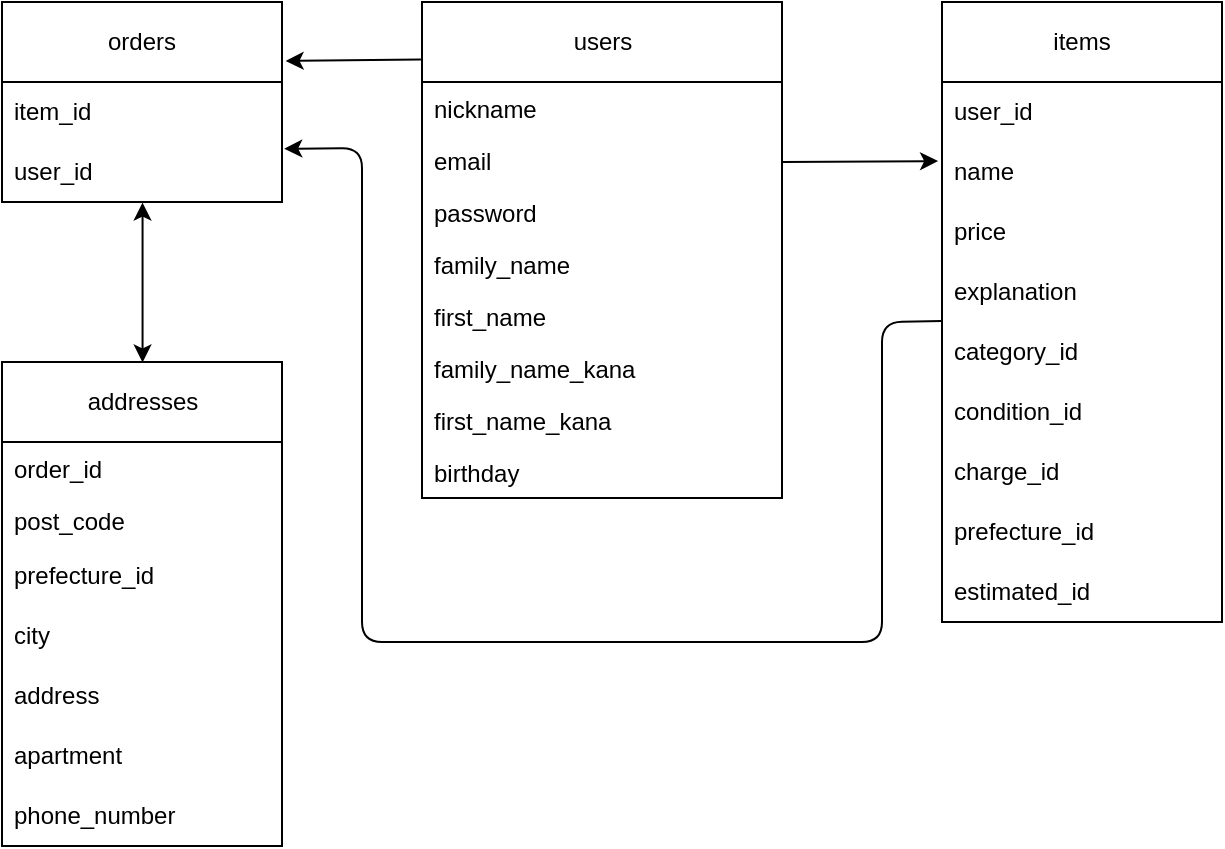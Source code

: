 <mxfile>
    <diagram id="Lphij9zjt_D0RStMMHfo" name="ページ1">
        <mxGraphModel dx="1278" dy="585" grid="1" gridSize="10" guides="0" tooltips="1" connect="0" arrows="0" fold="1" page="1" pageScale="1" pageWidth="827" pageHeight="1169" math="0" shadow="0">
            <root>
                <mxCell id="0"/>
                <mxCell id="1" parent="0"/>
                <mxCell id="31" value="users" style="swimlane;fontStyle=0;childLayout=stackLayout;horizontal=1;startSize=40;fillColor=none;horizontalStack=0;resizeParent=1;resizeParentMax=0;resizeLast=0;collapsible=1;marginBottom=0;html=1;shadow=0;rounded=0;" parent="1" vertex="1">
                    <mxGeometry x="160" y="120" width="180" height="248" as="geometry">
                        <mxRectangle x="310" y="180" width="60" height="30" as="alternateBounds"/>
                    </mxGeometry>
                </mxCell>
                <mxCell id="37" value="nickname" style="text;strokeColor=none;fillColor=none;align=left;verticalAlign=top;spacingLeft=4;spacingRight=4;overflow=hidden;rotatable=0;points=[[0,0.5],[1,0.5]];portConstraint=eastwest;whiteSpace=wrap;html=1;shadow=0;rounded=0;" parent="31" vertex="1">
                    <mxGeometry y="40" width="180" height="26" as="geometry"/>
                </mxCell>
                <mxCell id="32" value="email" style="text;strokeColor=none;fillColor=none;align=left;verticalAlign=top;spacingLeft=4;spacingRight=4;overflow=hidden;rotatable=0;points=[[0,0.5],[1,0.5]];portConstraint=eastwest;whiteSpace=wrap;html=1;shadow=0;rounded=0;" parent="31" vertex="1">
                    <mxGeometry y="66" width="180" height="26" as="geometry"/>
                </mxCell>
                <mxCell id="33" value="password" style="text;strokeColor=none;fillColor=none;align=left;verticalAlign=top;spacingLeft=4;spacingRight=4;overflow=hidden;rotatable=0;points=[[0,0.5],[1,0.5]];portConstraint=eastwest;whiteSpace=wrap;html=1;shadow=0;rounded=0;" parent="31" vertex="1">
                    <mxGeometry y="92" width="180" height="26" as="geometry"/>
                </mxCell>
                <mxCell id="34" value="family_name" style="text;strokeColor=none;fillColor=none;align=left;verticalAlign=top;spacingLeft=4;spacingRight=4;overflow=hidden;rotatable=0;points=[[0,0.5],[1,0.5]];portConstraint=eastwest;whiteSpace=wrap;html=1;shadow=0;rounded=0;" parent="31" vertex="1">
                    <mxGeometry y="118" width="180" height="26" as="geometry"/>
                </mxCell>
                <mxCell id="35" value="first_name" style="text;strokeColor=none;fillColor=none;align=left;verticalAlign=top;spacingLeft=4;spacingRight=4;overflow=hidden;rotatable=0;points=[[0,0.5],[1,0.5]];portConstraint=eastwest;whiteSpace=wrap;html=1;shadow=0;rounded=0;" parent="31" vertex="1">
                    <mxGeometry y="144" width="180" height="26" as="geometry"/>
                </mxCell>
                <mxCell id="38" value="family_name_kana" style="text;strokeColor=none;fillColor=none;align=left;verticalAlign=top;spacingLeft=4;spacingRight=4;overflow=hidden;rotatable=0;points=[[0,0.5],[1,0.5]];portConstraint=eastwest;whiteSpace=wrap;html=1;shadow=0;rounded=0;" parent="31" vertex="1">
                    <mxGeometry y="170" width="180" height="26" as="geometry"/>
                </mxCell>
                <mxCell id="39" value="first_name_kana" style="text;strokeColor=none;fillColor=none;align=left;verticalAlign=top;spacingLeft=4;spacingRight=4;overflow=hidden;rotatable=0;points=[[0,0.5],[1,0.5]];portConstraint=eastwest;whiteSpace=wrap;html=1;shadow=0;rounded=0;" parent="31" vertex="1">
                    <mxGeometry y="196" width="180" height="26" as="geometry"/>
                </mxCell>
                <mxCell id="40" value="birthday" style="text;strokeColor=none;fillColor=none;align=left;verticalAlign=top;spacingLeft=4;spacingRight=4;overflow=hidden;rotatable=0;points=[[0,0.5],[1,0.5]];portConstraint=eastwest;whiteSpace=wrap;html=1;shadow=0;rounded=0;" parent="31" vertex="1">
                    <mxGeometry y="222" width="180" height="26" as="geometry"/>
                </mxCell>
                <mxCell id="43" value="addresses" style="swimlane;fontStyle=0;childLayout=stackLayout;horizontal=1;startSize=40;fillColor=none;horizontalStack=0;resizeParent=1;resizeParentMax=0;resizeLast=0;collapsible=1;marginBottom=0;html=1;shadow=0;rounded=0;" parent="1" vertex="1">
                    <mxGeometry x="-50" y="300" width="140" height="242" as="geometry"/>
                </mxCell>
                <mxCell id="44" value="order_id" style="text;strokeColor=none;fillColor=none;align=left;verticalAlign=top;spacingLeft=4;spacingRight=4;overflow=hidden;rotatable=0;points=[[0,0.5],[1,0.5]];portConstraint=eastwest;whiteSpace=wrap;html=1;shadow=0;rounded=0;" parent="43" vertex="1">
                    <mxGeometry y="40" width="140" height="26" as="geometry"/>
                </mxCell>
                <mxCell id="46" value="post_code" style="text;strokeColor=none;fillColor=none;align=left;verticalAlign=top;spacingLeft=4;spacingRight=4;overflow=hidden;rotatable=0;points=[[0,0.5],[1,0.5]];portConstraint=eastwest;whiteSpace=wrap;html=1;shadow=0;rounded=0;" parent="43" vertex="1">
                    <mxGeometry y="66" width="140" height="26" as="geometry"/>
                </mxCell>
                <mxCell id="64" value="prefecture_id" style="text;strokeColor=none;fillColor=none;align=left;verticalAlign=middle;spacingLeft=4;spacingRight=4;overflow=hidden;points=[[0,0.5],[1,0.5]];portConstraint=eastwest;rotatable=0;whiteSpace=wrap;html=1;shadow=0;fontFamily=Helvetica;fontSize=12;fontColor=default;rounded=0;" parent="43" vertex="1">
                    <mxGeometry y="92" width="140" height="30" as="geometry"/>
                </mxCell>
                <mxCell id="67" value="city" style="text;strokeColor=none;fillColor=none;align=left;verticalAlign=middle;spacingLeft=4;spacingRight=4;overflow=hidden;points=[[0,0.5],[1,0.5]];portConstraint=eastwest;rotatable=0;whiteSpace=wrap;html=1;shadow=0;fontFamily=Helvetica;fontSize=12;fontColor=default;rounded=0;" parent="43" vertex="1">
                    <mxGeometry y="122" width="140" height="30" as="geometry"/>
                </mxCell>
                <mxCell id="65" value="address" style="text;strokeColor=none;fillColor=none;align=left;verticalAlign=middle;spacingLeft=4;spacingRight=4;overflow=hidden;points=[[0,0.5],[1,0.5]];portConstraint=eastwest;rotatable=0;whiteSpace=wrap;html=1;shadow=0;fontFamily=Helvetica;fontSize=12;fontColor=default;rounded=0;" parent="43" vertex="1">
                    <mxGeometry y="152" width="140" height="30" as="geometry"/>
                </mxCell>
                <mxCell id="68" value="apartment" style="text;strokeColor=none;fillColor=none;align=left;verticalAlign=middle;spacingLeft=4;spacingRight=4;overflow=hidden;points=[[0,0.5],[1,0.5]];portConstraint=eastwest;rotatable=0;whiteSpace=wrap;html=1;shadow=0;fontFamily=Helvetica;fontSize=12;fontColor=default;rounded=0;" parent="43" vertex="1">
                    <mxGeometry y="182" width="140" height="30" as="geometry"/>
                </mxCell>
                <mxCell id="63" value="phone_number" style="text;strokeColor=none;fillColor=none;align=left;verticalAlign=middle;spacingLeft=4;spacingRight=4;overflow=hidden;points=[[0,0.5],[1,0.5]];portConstraint=eastwest;rotatable=0;whiteSpace=wrap;html=1;shadow=0;fontFamily=Helvetica;fontSize=12;fontColor=default;rounded=0;" parent="43" vertex="1">
                    <mxGeometry y="212" width="140" height="30" as="geometry"/>
                </mxCell>
                <mxCell id="69" value="items" style="swimlane;fontStyle=0;childLayout=stackLayout;horizontal=1;startSize=40;horizontalStack=0;resizeParent=1;resizeParentMax=0;resizeLast=0;collapsible=1;marginBottom=0;whiteSpace=wrap;html=1;shadow=0;fontFamily=Helvetica;fontSize=12;fontColor=default;fillColor=none;gradientColor=none;rounded=0;" parent="1" vertex="1">
                    <mxGeometry x="420" y="120" width="140" height="310" as="geometry">
                        <mxRectangle x="210" y="520" width="70" height="40" as="alternateBounds"/>
                    </mxGeometry>
                </mxCell>
                <mxCell id="70" value="user_id" style="text;strokeColor=none;fillColor=none;align=left;verticalAlign=middle;spacingLeft=4;spacingRight=4;overflow=hidden;points=[[0,0.5],[1,0.5]];portConstraint=eastwest;rotatable=0;whiteSpace=wrap;html=1;shadow=0;fontFamily=Helvetica;fontSize=12;fontColor=default;rounded=0;" parent="69" vertex="1">
                    <mxGeometry y="40" width="140" height="30" as="geometry"/>
                </mxCell>
                <mxCell id="71" value="name" style="text;strokeColor=none;fillColor=none;align=left;verticalAlign=middle;spacingLeft=4;spacingRight=4;overflow=hidden;points=[[0,0.5],[1,0.5]];portConstraint=eastwest;rotatable=0;whiteSpace=wrap;html=1;shadow=0;fontFamily=Helvetica;fontSize=12;fontColor=default;rounded=0;" parent="69" vertex="1">
                    <mxGeometry y="70" width="140" height="30" as="geometry"/>
                </mxCell>
                <mxCell id="72" value="price" style="text;strokeColor=none;fillColor=none;align=left;verticalAlign=middle;spacingLeft=4;spacingRight=4;overflow=hidden;points=[[0,0.5],[1,0.5]];portConstraint=eastwest;rotatable=0;whiteSpace=wrap;html=1;shadow=0;fontFamily=Helvetica;fontSize=12;fontColor=default;rounded=0;" parent="69" vertex="1">
                    <mxGeometry y="100" width="140" height="30" as="geometry"/>
                </mxCell>
                <mxCell id="131" value="explanation" style="text;strokeColor=none;fillColor=none;align=left;verticalAlign=middle;spacingLeft=4;spacingRight=4;overflow=hidden;points=[[0,0.5],[1,0.5]];portConstraint=eastwest;rotatable=0;whiteSpace=wrap;html=1;" parent="69" vertex="1">
                    <mxGeometry y="130" width="140" height="30" as="geometry"/>
                </mxCell>
                <mxCell id="76" value="category_id" style="text;strokeColor=none;fillColor=none;align=left;verticalAlign=middle;spacingLeft=4;spacingRight=4;overflow=hidden;points=[[0,0.5],[1,0.5]];portConstraint=eastwest;rotatable=0;whiteSpace=wrap;html=1;shadow=0;fontFamily=Helvetica;fontSize=12;fontColor=default;rounded=0;" parent="69" vertex="1">
                    <mxGeometry y="160" width="140" height="30" as="geometry"/>
                </mxCell>
                <mxCell id="75" value="condition_id" style="text;strokeColor=none;fillColor=none;align=left;verticalAlign=middle;spacingLeft=4;spacingRight=4;overflow=hidden;points=[[0,0.5],[1,0.5]];portConstraint=eastwest;rotatable=0;whiteSpace=wrap;html=1;shadow=0;fontFamily=Helvetica;fontSize=12;fontColor=default;rounded=0;" parent="69" vertex="1">
                    <mxGeometry y="190" width="140" height="30" as="geometry"/>
                </mxCell>
                <mxCell id="74" value="charge_id" style="text;strokeColor=none;fillColor=none;align=left;verticalAlign=middle;spacingLeft=4;spacingRight=4;overflow=hidden;points=[[0,0.5],[1,0.5]];portConstraint=eastwest;rotatable=0;whiteSpace=wrap;html=1;shadow=0;fontFamily=Helvetica;fontSize=12;fontColor=default;rounded=0;" parent="69" vertex="1">
                    <mxGeometry y="220" width="140" height="30" as="geometry"/>
                </mxCell>
                <mxCell id="77" value="prefecture_id" style="text;strokeColor=none;fillColor=none;align=left;verticalAlign=middle;spacingLeft=4;spacingRight=4;overflow=hidden;points=[[0,0.5],[1,0.5]];portConstraint=eastwest;rotatable=0;whiteSpace=wrap;html=1;shadow=0;fontFamily=Helvetica;fontSize=12;fontColor=default;rounded=0;" parent="69" vertex="1">
                    <mxGeometry y="250" width="140" height="30" as="geometry"/>
                </mxCell>
                <mxCell id="73" value="estimated_id" style="text;strokeColor=none;fillColor=none;align=left;verticalAlign=middle;spacingLeft=4;spacingRight=4;overflow=hidden;points=[[0,0.5],[1,0.5]];portConstraint=eastwest;rotatable=0;whiteSpace=wrap;html=1;shadow=0;fontFamily=Helvetica;fontSize=12;fontColor=default;rounded=0;" parent="69" vertex="1">
                    <mxGeometry y="280" width="140" height="30" as="geometry"/>
                </mxCell>
                <mxCell id="97" value="orders" style="swimlane;fontStyle=0;childLayout=stackLayout;horizontal=1;startSize=40;horizontalStack=0;resizeParent=1;resizeParentMax=0;resizeLast=0;collapsible=1;marginBottom=0;whiteSpace=wrap;html=1;shadow=0;fontFamily=Helvetica;fontSize=12;fontColor=default;fillColor=none;gradientColor=none;rounded=0;" parent="1" vertex="1">
                    <mxGeometry x="-50" y="120" width="140" height="100" as="geometry"/>
                </mxCell>
                <mxCell id="98" value="item_id" style="text;strokeColor=none;fillColor=none;align=left;verticalAlign=middle;spacingLeft=4;spacingRight=4;overflow=hidden;points=[[0,0.5],[1,0.5]];portConstraint=eastwest;rotatable=0;whiteSpace=wrap;html=1;shadow=0;fontFamily=Helvetica;fontSize=12;fontColor=default;rounded=0;" parent="97" vertex="1">
                    <mxGeometry y="40" width="140" height="30" as="geometry"/>
                </mxCell>
                <mxCell id="99" value="user_id" style="text;strokeColor=none;fillColor=none;align=left;verticalAlign=middle;spacingLeft=4;spacingRight=4;overflow=hidden;points=[[0,0.5],[1,0.5]];portConstraint=eastwest;rotatable=0;whiteSpace=wrap;html=1;shadow=0;fontFamily=Helvetica;fontSize=12;fontColor=default;rounded=0;" parent="97" vertex="1">
                    <mxGeometry y="70" width="140" height="30" as="geometry"/>
                </mxCell>
                <mxCell id="125" value="" style="endArrow=classic;html=1;entryX=1.013;entryY=0.295;entryDx=0;entryDy=0;entryPerimeter=0;exitX=-0.003;exitY=0.116;exitDx=0;exitDy=0;exitPerimeter=0;" parent="1" source="31" target="97" edge="1">
                    <mxGeometry width="50" height="50" relative="1" as="geometry">
                        <mxPoint x="110" y="290" as="sourcePoint"/>
                        <mxPoint x="150" y="180" as="targetPoint"/>
                    </mxGeometry>
                </mxCell>
                <mxCell id="126" value="" style="endArrow=classic;html=1;exitX=1;exitY=0.538;exitDx=0;exitDy=0;exitPerimeter=0;entryX=-0.014;entryY=0.318;entryDx=0;entryDy=0;entryPerimeter=0;" parent="1" source="32" target="71" edge="1">
                    <mxGeometry width="50" height="50" relative="1" as="geometry">
                        <mxPoint x="350" y="290" as="sourcePoint"/>
                        <mxPoint x="400" y="240" as="targetPoint"/>
                    </mxGeometry>
                </mxCell>
                <mxCell id="127" value="" style="endArrow=classic;startArrow=classic;html=1;entryX=0.502;entryY=1.01;entryDx=0;entryDy=0;entryPerimeter=0;exitX=0.502;exitY=0.001;exitDx=0;exitDy=0;exitPerimeter=0;" parent="1" source="43" target="99" edge="1">
                    <mxGeometry width="50" height="50" relative="1" as="geometry">
                        <mxPoint x="-20" y="290" as="sourcePoint"/>
                        <mxPoint x="30" y="240" as="targetPoint"/>
                    </mxGeometry>
                </mxCell>
                <mxCell id="129" value="" style="endArrow=classic;html=1;exitX=-0.001;exitY=-0.015;exitDx=0;exitDy=0;exitPerimeter=0;entryX=1.008;entryY=0.113;entryDx=0;entryDy=0;entryPerimeter=0;" parent="1" source="76" target="99" edge="1">
                    <mxGeometry width="50" height="50" relative="1" as="geometry">
                        <mxPoint x="210" y="360" as="sourcePoint"/>
                        <mxPoint x="60" y="230" as="targetPoint"/>
                        <Array as="points">
                            <mxPoint x="390" y="280"/>
                            <mxPoint x="390" y="440"/>
                            <mxPoint x="130" y="440"/>
                            <mxPoint x="130" y="193"/>
                        </Array>
                    </mxGeometry>
                </mxCell>
            </root>
        </mxGraphModel>
    </diagram>
</mxfile>